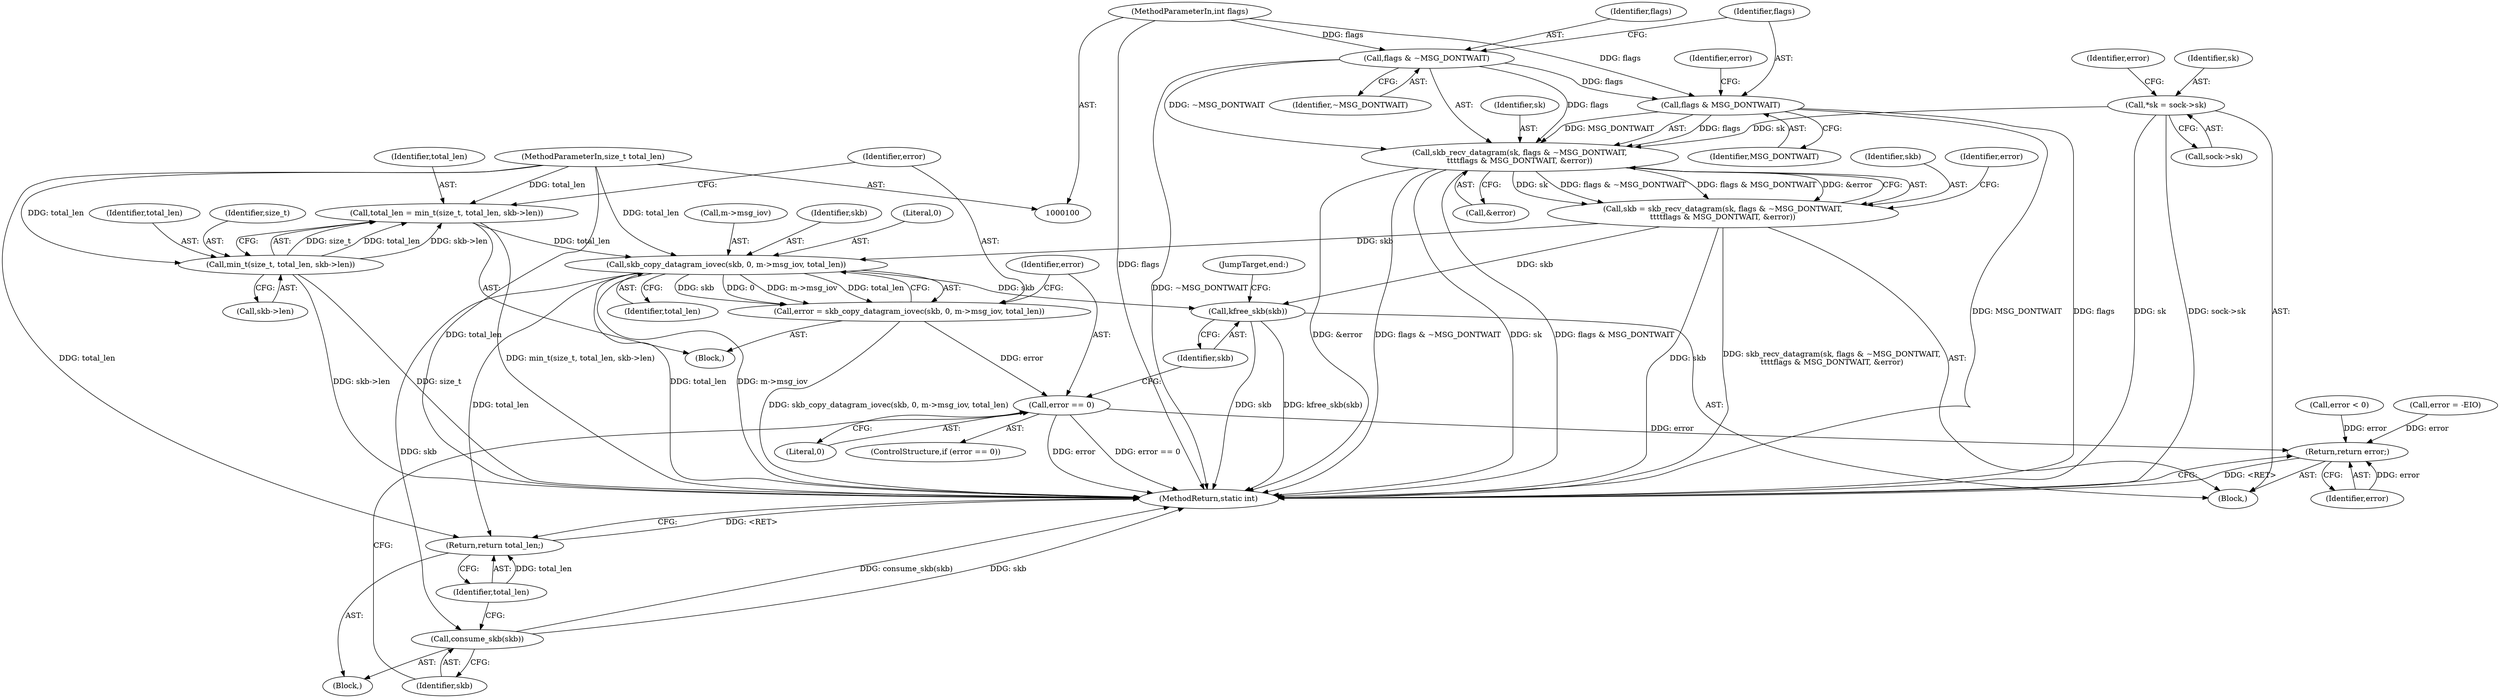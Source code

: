 digraph "0_linux_f3d3342602f8bcbf37d7c46641cb9bca7618eb1c_2@API" {
"1000160" [label="(Call,skb_copy_datagram_iovec(skb, 0, m->msg_iov, total_len))"];
"1000130" [label="(Call,skb = skb_recv_datagram(sk, flags & ~MSG_DONTWAIT,\n\t\t\t\tflags & MSG_DONTWAIT, &error))"];
"1000132" [label="(Call,skb_recv_datagram(sk, flags & ~MSG_DONTWAIT,\n\t\t\t\tflags & MSG_DONTWAIT, &error))"];
"1000108" [label="(Call,*sk = sock->sk)"];
"1000134" [label="(Call,flags & ~MSG_DONTWAIT)"];
"1000105" [label="(MethodParameterIn,int flags)"];
"1000137" [label="(Call,flags & MSG_DONTWAIT)"];
"1000150" [label="(Call,total_len = min_t(size_t, total_len, skb->len))"];
"1000152" [label="(Call,min_t(size_t, total_len, skb->len))"];
"1000104" [label="(MethodParameterIn,size_t total_len)"];
"1000158" [label="(Call,error = skb_copy_datagram_iovec(skb, 0, m->msg_iov, total_len))"];
"1000168" [label="(Call,error == 0)"];
"1000179" [label="(Return,return error;)"];
"1000172" [label="(Call,consume_skb(skb))"];
"1000174" [label="(Return,return total_len;)"];
"1000176" [label="(Call,kfree_skb(skb))"];
"1000160" [label="(Call,skb_copy_datagram_iovec(skb, 0, m->msg_iov, total_len))"];
"1000166" [label="(Identifier,total_len)"];
"1000135" [label="(Identifier,flags)"];
"1000104" [label="(MethodParameterIn,size_t total_len)"];
"1000138" [label="(Identifier,flags)"];
"1000150" [label="(Call,total_len = min_t(size_t, total_len, skb->len))"];
"1000158" [label="(Call,error = skb_copy_datagram_iovec(skb, 0, m->msg_iov, total_len))"];
"1000163" [label="(Call,m->msg_iov)"];
"1000116" [label="(Identifier,error)"];
"1000161" [label="(Identifier,skb)"];
"1000175" [label="(Identifier,total_len)"];
"1000132" [label="(Call,skb_recv_datagram(sk, flags & ~MSG_DONTWAIT,\n\t\t\t\tflags & MSG_DONTWAIT, &error))"];
"1000162" [label="(Literal,0)"];
"1000155" [label="(Call,skb->len)"];
"1000130" [label="(Call,skb = skb_recv_datagram(sk, flags & ~MSG_DONTWAIT,\n\t\t\t\tflags & MSG_DONTWAIT, &error))"];
"1000176" [label="(Call,kfree_skb(skb))"];
"1000108" [label="(Call,*sk = sock->sk)"];
"1000177" [label="(Identifier,skb)"];
"1000169" [label="(Identifier,error)"];
"1000179" [label="(Return,return error;)"];
"1000109" [label="(Identifier,sk)"];
"1000136" [label="(Identifier,~MSG_DONTWAIT)"];
"1000125" [label="(Call,error = -EIO)"];
"1000170" [label="(Literal,0)"];
"1000168" [label="(Call,error == 0)"];
"1000140" [label="(Call,&error)"];
"1000143" [label="(Call,error < 0)"];
"1000181" [label="(MethodReturn,static int)"];
"1000154" [label="(Identifier,total_len)"];
"1000167" [label="(ControlStructure,if (error == 0))"];
"1000134" [label="(Call,flags & ~MSG_DONTWAIT)"];
"1000159" [label="(Identifier,error)"];
"1000131" [label="(Identifier,skb)"];
"1000174" [label="(Return,return total_len;)"];
"1000149" [label="(Block,)"];
"1000133" [label="(Identifier,sk)"];
"1000110" [label="(Call,sock->sk)"];
"1000178" [label="(JumpTarget,end:)"];
"1000172" [label="(Call,consume_skb(skb))"];
"1000141" [label="(Identifier,error)"];
"1000173" [label="(Identifier,skb)"];
"1000153" [label="(Identifier,size_t)"];
"1000151" [label="(Identifier,total_len)"];
"1000180" [label="(Identifier,error)"];
"1000105" [label="(MethodParameterIn,int flags)"];
"1000152" [label="(Call,min_t(size_t, total_len, skb->len))"];
"1000139" [label="(Identifier,MSG_DONTWAIT)"];
"1000106" [label="(Block,)"];
"1000144" [label="(Identifier,error)"];
"1000137" [label="(Call,flags & MSG_DONTWAIT)"];
"1000171" [label="(Block,)"];
"1000160" -> "1000158"  [label="AST: "];
"1000160" -> "1000166"  [label="CFG: "];
"1000161" -> "1000160"  [label="AST: "];
"1000162" -> "1000160"  [label="AST: "];
"1000163" -> "1000160"  [label="AST: "];
"1000166" -> "1000160"  [label="AST: "];
"1000158" -> "1000160"  [label="CFG: "];
"1000160" -> "1000181"  [label="DDG: m->msg_iov"];
"1000160" -> "1000181"  [label="DDG: total_len"];
"1000160" -> "1000158"  [label="DDG: skb"];
"1000160" -> "1000158"  [label="DDG: 0"];
"1000160" -> "1000158"  [label="DDG: m->msg_iov"];
"1000160" -> "1000158"  [label="DDG: total_len"];
"1000130" -> "1000160"  [label="DDG: skb"];
"1000150" -> "1000160"  [label="DDG: total_len"];
"1000104" -> "1000160"  [label="DDG: total_len"];
"1000160" -> "1000172"  [label="DDG: skb"];
"1000160" -> "1000174"  [label="DDG: total_len"];
"1000160" -> "1000176"  [label="DDG: skb"];
"1000130" -> "1000106"  [label="AST: "];
"1000130" -> "1000132"  [label="CFG: "];
"1000131" -> "1000130"  [label="AST: "];
"1000132" -> "1000130"  [label="AST: "];
"1000144" -> "1000130"  [label="CFG: "];
"1000130" -> "1000181"  [label="DDG: skb"];
"1000130" -> "1000181"  [label="DDG: skb_recv_datagram(sk, flags & ~MSG_DONTWAIT,\n\t\t\t\tflags & MSG_DONTWAIT, &error)"];
"1000132" -> "1000130"  [label="DDG: sk"];
"1000132" -> "1000130"  [label="DDG: flags & ~MSG_DONTWAIT"];
"1000132" -> "1000130"  [label="DDG: flags & MSG_DONTWAIT"];
"1000132" -> "1000130"  [label="DDG: &error"];
"1000130" -> "1000176"  [label="DDG: skb"];
"1000132" -> "1000140"  [label="CFG: "];
"1000133" -> "1000132"  [label="AST: "];
"1000134" -> "1000132"  [label="AST: "];
"1000137" -> "1000132"  [label="AST: "];
"1000140" -> "1000132"  [label="AST: "];
"1000132" -> "1000181"  [label="DDG: &error"];
"1000132" -> "1000181"  [label="DDG: flags & ~MSG_DONTWAIT"];
"1000132" -> "1000181"  [label="DDG: sk"];
"1000132" -> "1000181"  [label="DDG: flags & MSG_DONTWAIT"];
"1000108" -> "1000132"  [label="DDG: sk"];
"1000134" -> "1000132"  [label="DDG: flags"];
"1000134" -> "1000132"  [label="DDG: ~MSG_DONTWAIT"];
"1000137" -> "1000132"  [label="DDG: flags"];
"1000137" -> "1000132"  [label="DDG: MSG_DONTWAIT"];
"1000108" -> "1000106"  [label="AST: "];
"1000108" -> "1000110"  [label="CFG: "];
"1000109" -> "1000108"  [label="AST: "];
"1000110" -> "1000108"  [label="AST: "];
"1000116" -> "1000108"  [label="CFG: "];
"1000108" -> "1000181"  [label="DDG: sock->sk"];
"1000108" -> "1000181"  [label="DDG: sk"];
"1000134" -> "1000136"  [label="CFG: "];
"1000135" -> "1000134"  [label="AST: "];
"1000136" -> "1000134"  [label="AST: "];
"1000138" -> "1000134"  [label="CFG: "];
"1000134" -> "1000181"  [label="DDG: ~MSG_DONTWAIT"];
"1000105" -> "1000134"  [label="DDG: flags"];
"1000134" -> "1000137"  [label="DDG: flags"];
"1000105" -> "1000100"  [label="AST: "];
"1000105" -> "1000181"  [label="DDG: flags"];
"1000105" -> "1000137"  [label="DDG: flags"];
"1000137" -> "1000139"  [label="CFG: "];
"1000138" -> "1000137"  [label="AST: "];
"1000139" -> "1000137"  [label="AST: "];
"1000141" -> "1000137"  [label="CFG: "];
"1000137" -> "1000181"  [label="DDG: MSG_DONTWAIT"];
"1000137" -> "1000181"  [label="DDG: flags"];
"1000150" -> "1000149"  [label="AST: "];
"1000150" -> "1000152"  [label="CFG: "];
"1000151" -> "1000150"  [label="AST: "];
"1000152" -> "1000150"  [label="AST: "];
"1000159" -> "1000150"  [label="CFG: "];
"1000150" -> "1000181"  [label="DDG: min_t(size_t, total_len, skb->len)"];
"1000152" -> "1000150"  [label="DDG: size_t"];
"1000152" -> "1000150"  [label="DDG: total_len"];
"1000152" -> "1000150"  [label="DDG: skb->len"];
"1000104" -> "1000150"  [label="DDG: total_len"];
"1000152" -> "1000155"  [label="CFG: "];
"1000153" -> "1000152"  [label="AST: "];
"1000154" -> "1000152"  [label="AST: "];
"1000155" -> "1000152"  [label="AST: "];
"1000152" -> "1000181"  [label="DDG: skb->len"];
"1000152" -> "1000181"  [label="DDG: size_t"];
"1000104" -> "1000152"  [label="DDG: total_len"];
"1000104" -> "1000100"  [label="AST: "];
"1000104" -> "1000181"  [label="DDG: total_len"];
"1000104" -> "1000174"  [label="DDG: total_len"];
"1000158" -> "1000149"  [label="AST: "];
"1000159" -> "1000158"  [label="AST: "];
"1000169" -> "1000158"  [label="CFG: "];
"1000158" -> "1000181"  [label="DDG: skb_copy_datagram_iovec(skb, 0, m->msg_iov, total_len)"];
"1000158" -> "1000168"  [label="DDG: error"];
"1000168" -> "1000167"  [label="AST: "];
"1000168" -> "1000170"  [label="CFG: "];
"1000169" -> "1000168"  [label="AST: "];
"1000170" -> "1000168"  [label="AST: "];
"1000173" -> "1000168"  [label="CFG: "];
"1000177" -> "1000168"  [label="CFG: "];
"1000168" -> "1000181"  [label="DDG: error"];
"1000168" -> "1000181"  [label="DDG: error == 0"];
"1000168" -> "1000179"  [label="DDG: error"];
"1000179" -> "1000106"  [label="AST: "];
"1000179" -> "1000180"  [label="CFG: "];
"1000180" -> "1000179"  [label="AST: "];
"1000181" -> "1000179"  [label="CFG: "];
"1000179" -> "1000181"  [label="DDG: <RET>"];
"1000180" -> "1000179"  [label="DDG: error"];
"1000125" -> "1000179"  [label="DDG: error"];
"1000143" -> "1000179"  [label="DDG: error"];
"1000172" -> "1000171"  [label="AST: "];
"1000172" -> "1000173"  [label="CFG: "];
"1000173" -> "1000172"  [label="AST: "];
"1000175" -> "1000172"  [label="CFG: "];
"1000172" -> "1000181"  [label="DDG: consume_skb(skb)"];
"1000172" -> "1000181"  [label="DDG: skb"];
"1000174" -> "1000171"  [label="AST: "];
"1000174" -> "1000175"  [label="CFG: "];
"1000175" -> "1000174"  [label="AST: "];
"1000181" -> "1000174"  [label="CFG: "];
"1000174" -> "1000181"  [label="DDG: <RET>"];
"1000175" -> "1000174"  [label="DDG: total_len"];
"1000176" -> "1000106"  [label="AST: "];
"1000176" -> "1000177"  [label="CFG: "];
"1000177" -> "1000176"  [label="AST: "];
"1000178" -> "1000176"  [label="CFG: "];
"1000176" -> "1000181"  [label="DDG: kfree_skb(skb)"];
"1000176" -> "1000181"  [label="DDG: skb"];
}

